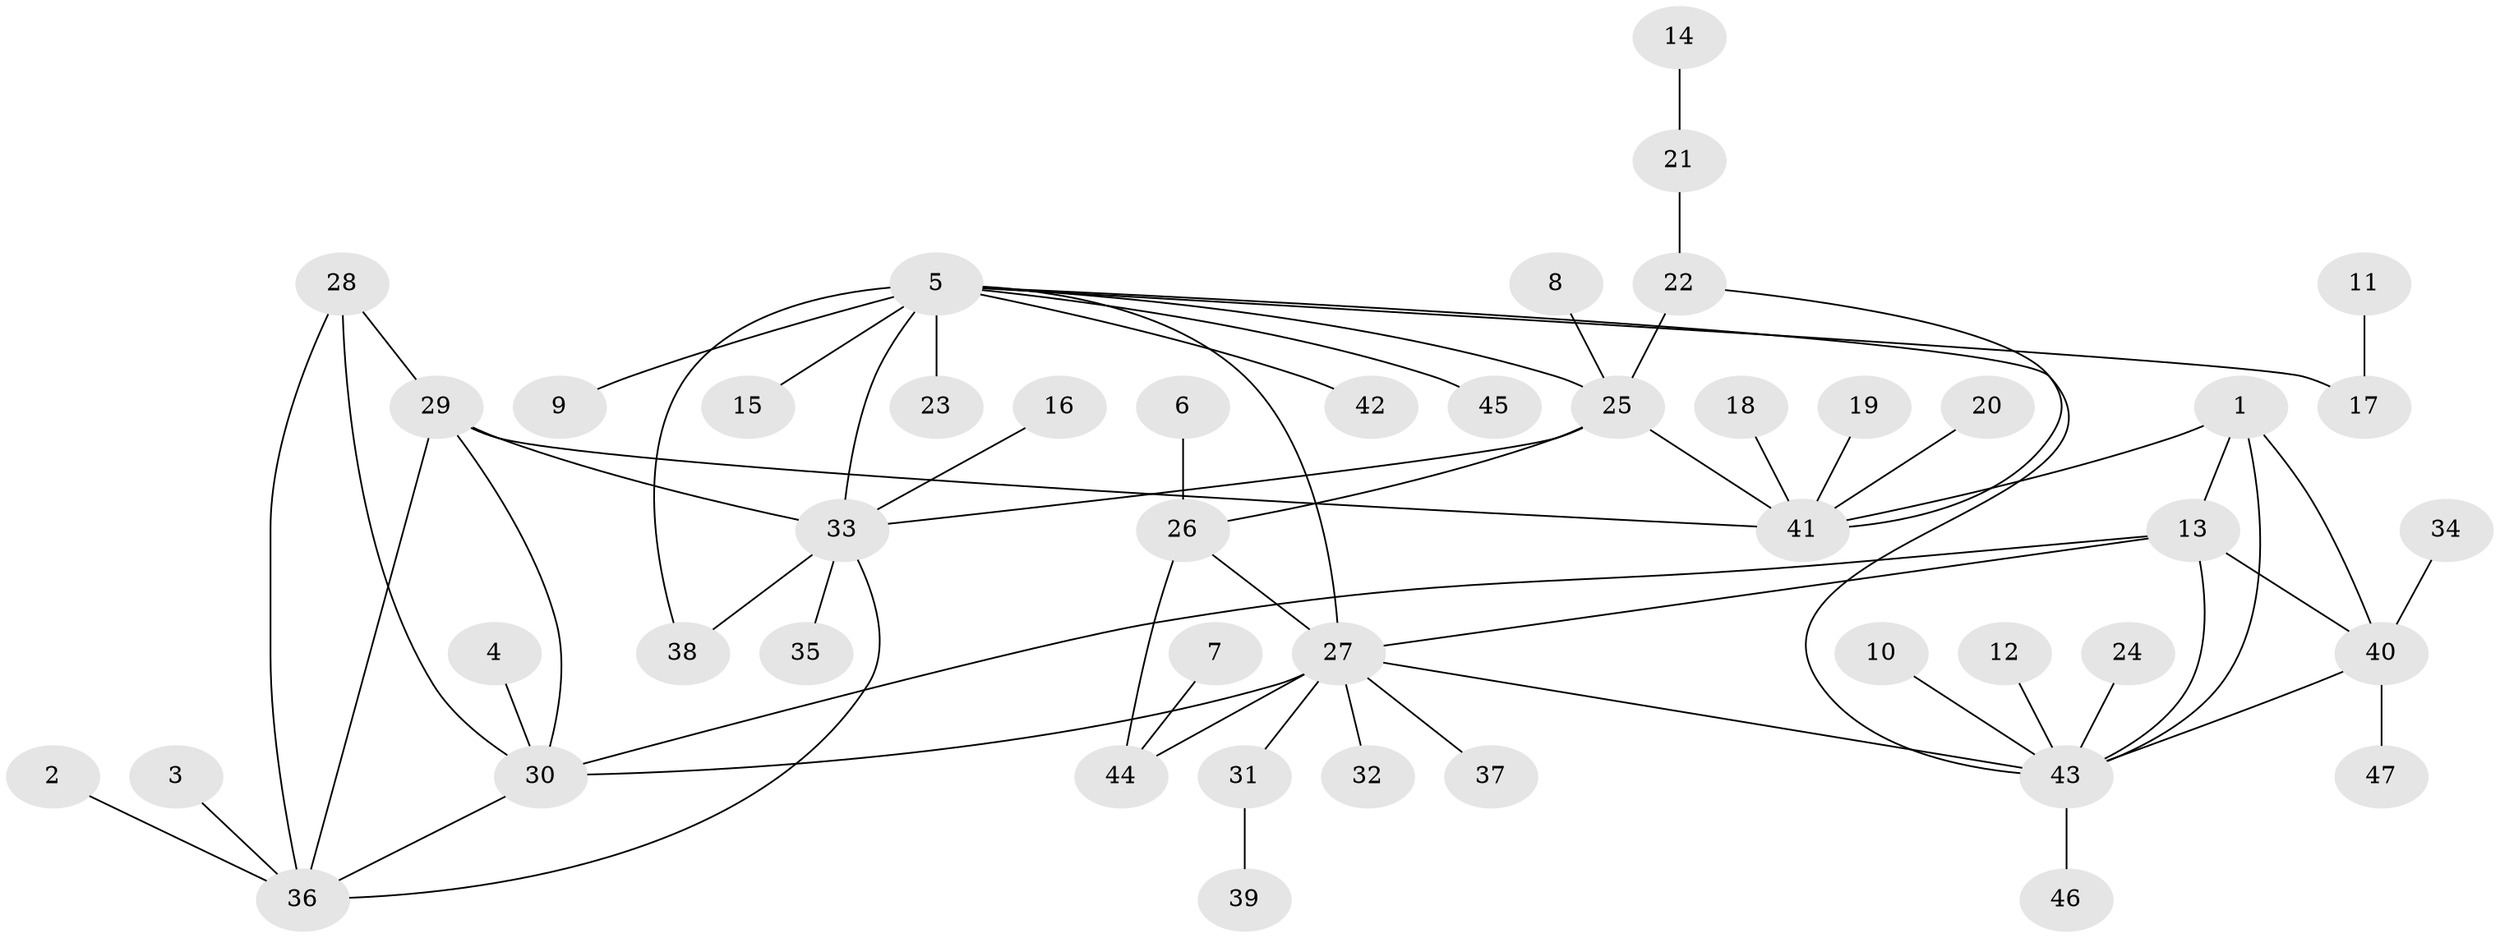 // original degree distribution, {10: 0.010752688172043012, 6: 0.043010752688172046, 9: 0.021505376344086023, 4: 0.03225806451612903, 7: 0.021505376344086023, 11: 0.021505376344086023, 5: 0.053763440860215055, 8: 0.021505376344086023, 3: 0.053763440860215055, 2: 0.0967741935483871, 1: 0.6236559139784946}
// Generated by graph-tools (version 1.1) at 2025/26/03/09/25 03:26:35]
// undirected, 47 vertices, 64 edges
graph export_dot {
graph [start="1"]
  node [color=gray90,style=filled];
  1;
  2;
  3;
  4;
  5;
  6;
  7;
  8;
  9;
  10;
  11;
  12;
  13;
  14;
  15;
  16;
  17;
  18;
  19;
  20;
  21;
  22;
  23;
  24;
  25;
  26;
  27;
  28;
  29;
  30;
  31;
  32;
  33;
  34;
  35;
  36;
  37;
  38;
  39;
  40;
  41;
  42;
  43;
  44;
  45;
  46;
  47;
  1 -- 13 [weight=1.0];
  1 -- 40 [weight=1.0];
  1 -- 41 [weight=1.0];
  1 -- 43 [weight=1.0];
  2 -- 36 [weight=1.0];
  3 -- 36 [weight=1.0];
  4 -- 30 [weight=1.0];
  5 -- 9 [weight=1.0];
  5 -- 15 [weight=1.0];
  5 -- 17 [weight=1.0];
  5 -- 23 [weight=1.0];
  5 -- 25 [weight=1.0];
  5 -- 27 [weight=1.0];
  5 -- 33 [weight=2.0];
  5 -- 38 [weight=2.0];
  5 -- 42 [weight=1.0];
  5 -- 43 [weight=1.0];
  5 -- 45 [weight=1.0];
  6 -- 26 [weight=1.0];
  7 -- 44 [weight=1.0];
  8 -- 25 [weight=1.0];
  10 -- 43 [weight=1.0];
  11 -- 17 [weight=1.0];
  12 -- 43 [weight=1.0];
  13 -- 27 [weight=1.0];
  13 -- 30 [weight=1.0];
  13 -- 40 [weight=1.0];
  13 -- 43 [weight=1.0];
  14 -- 21 [weight=1.0];
  16 -- 33 [weight=1.0];
  18 -- 41 [weight=1.0];
  19 -- 41 [weight=1.0];
  20 -- 41 [weight=1.0];
  21 -- 22 [weight=1.0];
  22 -- 25 [weight=2.0];
  22 -- 41 [weight=1.0];
  24 -- 43 [weight=1.0];
  25 -- 26 [weight=1.0];
  25 -- 33 [weight=1.0];
  25 -- 41 [weight=2.0];
  26 -- 27 [weight=2.0];
  26 -- 44 [weight=2.0];
  27 -- 30 [weight=1.0];
  27 -- 31 [weight=1.0];
  27 -- 32 [weight=1.0];
  27 -- 37 [weight=1.0];
  27 -- 43 [weight=1.0];
  27 -- 44 [weight=1.0];
  28 -- 29 [weight=1.0];
  28 -- 30 [weight=1.0];
  28 -- 36 [weight=1.0];
  29 -- 30 [weight=1.0];
  29 -- 33 [weight=1.0];
  29 -- 36 [weight=1.0];
  29 -- 41 [weight=1.0];
  30 -- 36 [weight=1.0];
  31 -- 39 [weight=1.0];
  33 -- 35 [weight=1.0];
  33 -- 36 [weight=1.0];
  33 -- 38 [weight=1.0];
  34 -- 40 [weight=1.0];
  40 -- 43 [weight=1.0];
  40 -- 47 [weight=1.0];
  43 -- 46 [weight=1.0];
}
